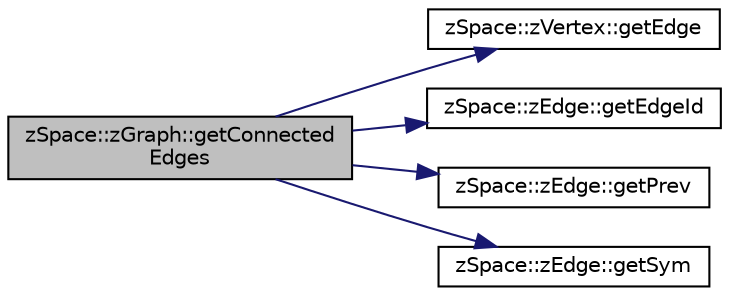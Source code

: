 digraph "zSpace::zGraph::getConnectedEdges"
{
 // LATEX_PDF_SIZE
  edge [fontname="Helvetica",fontsize="10",labelfontname="Helvetica",labelfontsize="10"];
  node [fontname="Helvetica",fontsize="10",shape=record];
  rankdir="LR";
  Node187 [label="zSpace::zGraph::getConnected\lEdges",height=0.2,width=0.4,color="black", fillcolor="grey75", style="filled", fontcolor="black",tooltip="This method gets the edges connected to input zVertex or zEdge."];
  Node187 -> Node188 [color="midnightblue",fontsize="10",style="solid",fontname="Helvetica"];
  Node188 [label="zSpace::zVertex::getEdge",height=0.2,width=0.4,color="black", fillcolor="white", style="filled",URL="$classz_space_1_1z_vertex.html#a7d187864963f642666b8c3bcfecee6e9",tooltip="This method returns the associated edge of current zVertex."];
  Node187 -> Node189 [color="midnightblue",fontsize="10",style="solid",fontname="Helvetica"];
  Node189 [label="zSpace::zEdge::getEdgeId",height=0.2,width=0.4,color="black", fillcolor="white", style="filled",URL="$classz_space_1_1z_edge.html#acd6947ccba055fa6c31d6d386fe68e12",tooltip="This method returns the edgeId of current zEdge."];
  Node187 -> Node190 [color="midnightblue",fontsize="10",style="solid",fontname="Helvetica"];
  Node190 [label="zSpace::zEdge::getPrev",height=0.2,width=0.4,color="black", fillcolor="white", style="filled",URL="$classz_space_1_1z_edge.html#a01d9d153f7c5ec381474e815384f7d30",tooltip="This method returns the previous edge of current zEdge."];
  Node187 -> Node191 [color="midnightblue",fontsize="10",style="solid",fontname="Helvetica"];
  Node191 [label="zSpace::zEdge::getSym",height=0.2,width=0.4,color="black", fillcolor="white", style="filled",URL="$classz_space_1_1z_edge.html#a461679ac74cc371ad32e94092848f536",tooltip="This method returns the symmetry edge of current zEdge."];
}

